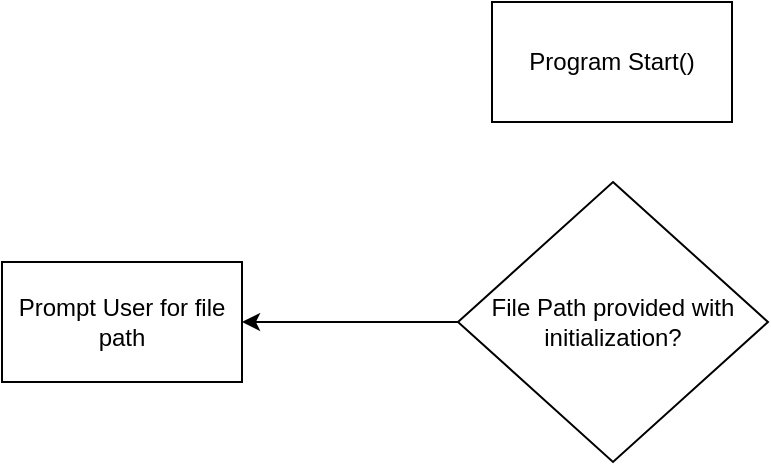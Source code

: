 <mxfile version="20.5.1" type="github">
  <diagram id="j8C2encwWsnjcRP_ib8g" name="Page-1">
    <mxGraphModel dx="780" dy="1104" grid="1" gridSize="10" guides="1" tooltips="1" connect="1" arrows="1" fold="1" page="1" pageScale="1" pageWidth="850" pageHeight="1100" math="0" shadow="0">
      <root>
        <mxCell id="0" />
        <mxCell id="1" parent="0" />
        <mxCell id="_GXQow-4lzv82Tn2p1uT-1" value="Program Start()" style="rounded=0;whiteSpace=wrap;html=1;" vertex="1" parent="1">
          <mxGeometry x="365" y="20" width="120" height="60" as="geometry" />
        </mxCell>
        <mxCell id="_GXQow-4lzv82Tn2p1uT-4" value="" style="edgeStyle=orthogonalEdgeStyle;rounded=0;orthogonalLoop=1;jettySize=auto;html=1;" edge="1" parent="1" source="_GXQow-4lzv82Tn2p1uT-2" target="_GXQow-4lzv82Tn2p1uT-3">
          <mxGeometry relative="1" as="geometry" />
        </mxCell>
        <mxCell id="_GXQow-4lzv82Tn2p1uT-2" value="File Path provided with initialization?" style="rhombus;whiteSpace=wrap;html=1;" vertex="1" parent="1">
          <mxGeometry x="348" y="110" width="155" height="140" as="geometry" />
        </mxCell>
        <mxCell id="_GXQow-4lzv82Tn2p1uT-3" value="Prompt User for file path" style="rounded=0;whiteSpace=wrap;html=1;" vertex="1" parent="1">
          <mxGeometry x="120" y="150" width="120" height="60" as="geometry" />
        </mxCell>
      </root>
    </mxGraphModel>
  </diagram>
</mxfile>
